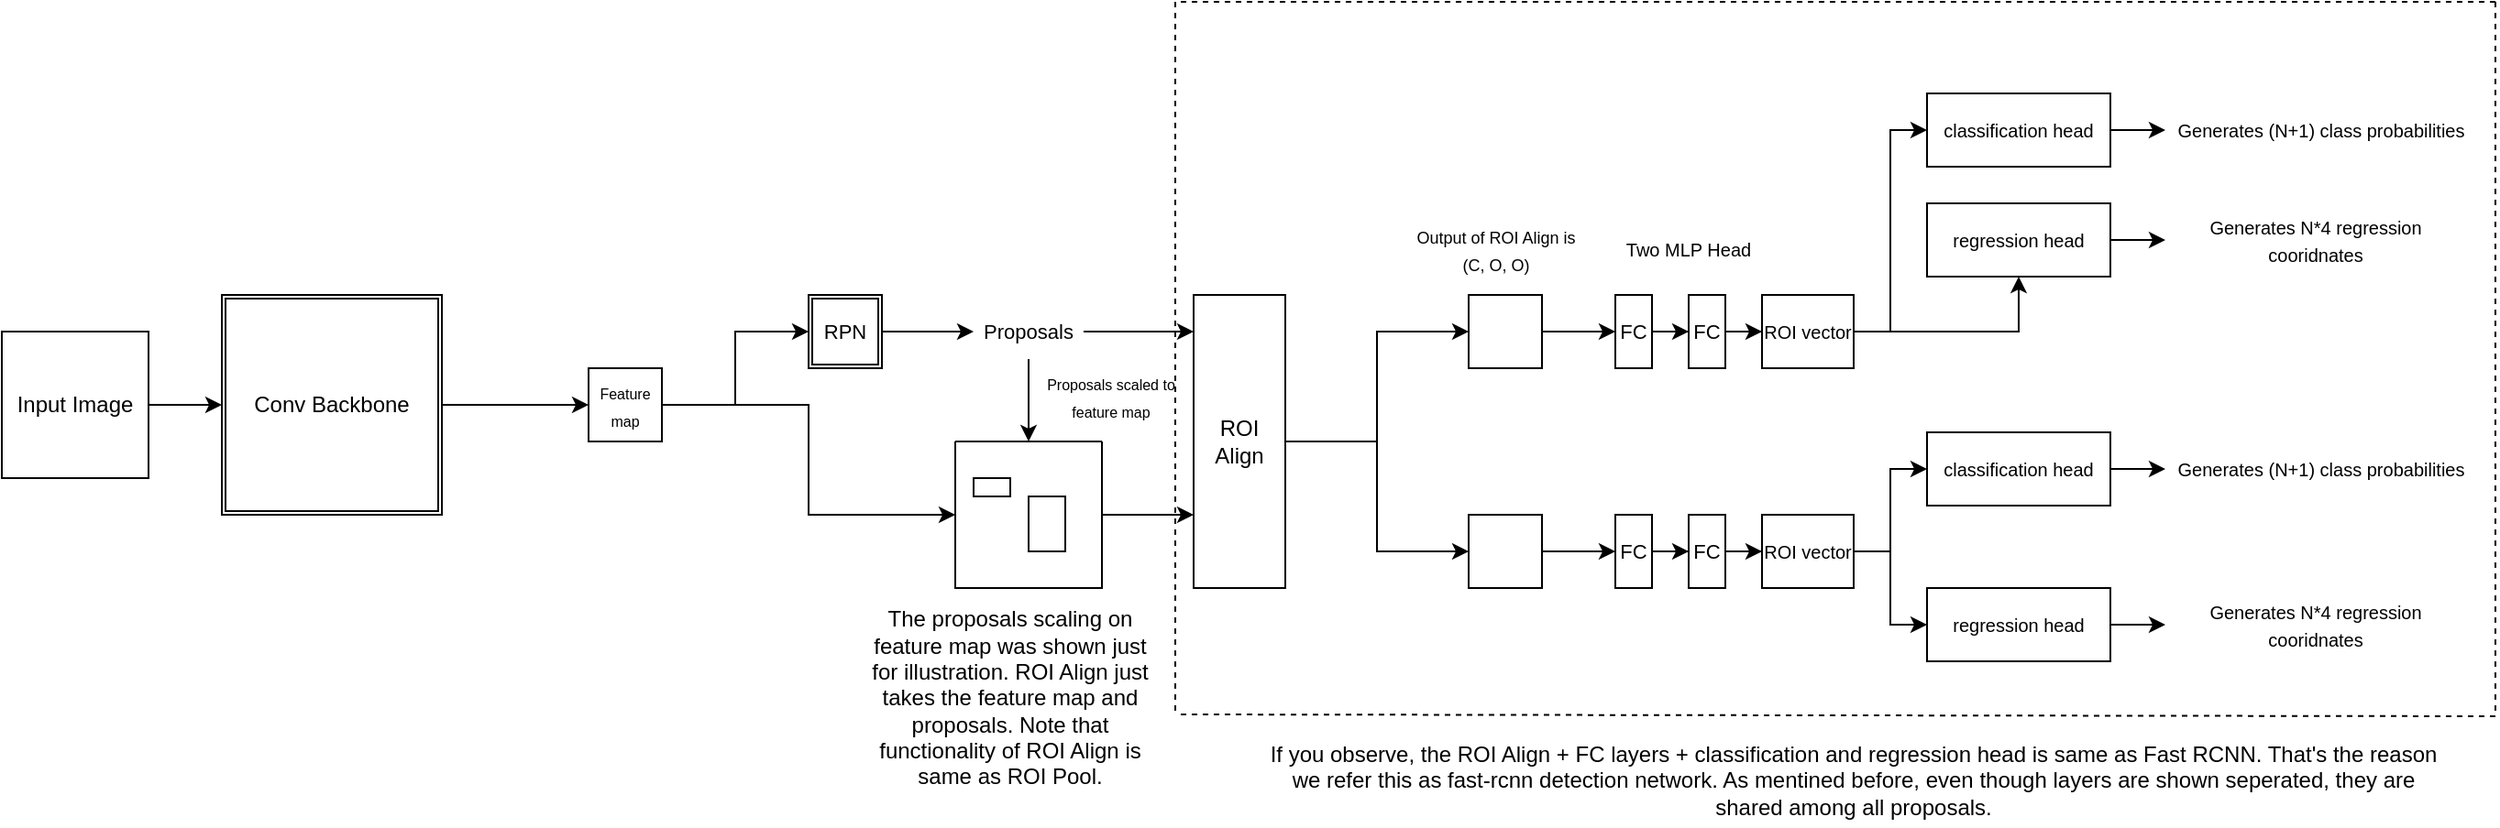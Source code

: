<mxfile version="27.0.5">
  <diagram name="Page-1" id="R4OSPZLMCHpRJc9Lvd82">
    <mxGraphModel dx="1126" dy="650" grid="1" gridSize="10" guides="1" tooltips="1" connect="1" arrows="1" fold="1" page="1" pageScale="1" pageWidth="827" pageHeight="1169" math="0" shadow="0">
      <root>
        <mxCell id="0" />
        <mxCell id="1" parent="0" />
        <mxCell id="ES-iI0E-9oSIP-vKgj_f-5" value="" style="edgeStyle=orthogonalEdgeStyle;rounded=0;orthogonalLoop=1;jettySize=auto;html=1;" parent="1" source="ES-iI0E-9oSIP-vKgj_f-2" target="ES-iI0E-9oSIP-vKgj_f-4" edge="1">
          <mxGeometry relative="1" as="geometry" />
        </mxCell>
        <mxCell id="ES-iI0E-9oSIP-vKgj_f-2" value="Input Image" style="rounded=0;whiteSpace=wrap;html=1;" parent="1" vertex="1">
          <mxGeometry x="40" y="220" width="80" height="80" as="geometry" />
        </mxCell>
        <mxCell id="ES-iI0E-9oSIP-vKgj_f-4" value="Conv Backbone" style="shape=ext;double=1;whiteSpace=wrap;html=1;aspect=fixed;" parent="1" vertex="1">
          <mxGeometry x="160" y="200" width="120" height="120" as="geometry" />
        </mxCell>
        <mxCell id="ES-iI0E-9oSIP-vKgj_f-12" style="edgeStyle=orthogonalEdgeStyle;rounded=0;orthogonalLoop=1;jettySize=auto;html=1;entryX=0;entryY=0.5;entryDx=0;entryDy=0;" parent="1" source="ES-iI0E-9oSIP-vKgj_f-8" target="ES-iI0E-9oSIP-vKgj_f-10" edge="1">
          <mxGeometry relative="1" as="geometry" />
        </mxCell>
        <mxCell id="ES-iI0E-9oSIP-vKgj_f-29" style="edgeStyle=orthogonalEdgeStyle;rounded=0;orthogonalLoop=1;jettySize=auto;html=1;" parent="1" source="ES-iI0E-9oSIP-vKgj_f-8" target="ES-iI0E-9oSIP-vKgj_f-19" edge="1">
          <mxGeometry relative="1" as="geometry" />
        </mxCell>
        <mxCell id="ES-iI0E-9oSIP-vKgj_f-8" value="&lt;font style=&quot;font-size: 8px;&quot;&gt;Feature map&lt;/font&gt;" style="whiteSpace=wrap;html=1;aspect=fixed;" parent="1" vertex="1">
          <mxGeometry x="360" y="240" width="40" height="40" as="geometry" />
        </mxCell>
        <mxCell id="ES-iI0E-9oSIP-vKgj_f-9" value="" style="endArrow=classic;html=1;rounded=0;exitX=1;exitY=0.5;exitDx=0;exitDy=0;entryX=0;entryY=0.5;entryDx=0;entryDy=0;" parent="1" source="ES-iI0E-9oSIP-vKgj_f-4" target="ES-iI0E-9oSIP-vKgj_f-8" edge="1">
          <mxGeometry width="50" height="50" relative="1" as="geometry">
            <mxPoint x="310" y="350" as="sourcePoint" />
            <mxPoint x="360" y="300" as="targetPoint" />
          </mxGeometry>
        </mxCell>
        <mxCell id="ES-iI0E-9oSIP-vKgj_f-16" value="" style="edgeStyle=orthogonalEdgeStyle;rounded=0;orthogonalLoop=1;jettySize=auto;html=1;" parent="1" source="ES-iI0E-9oSIP-vKgj_f-10" target="ES-iI0E-9oSIP-vKgj_f-15" edge="1">
          <mxGeometry relative="1" as="geometry" />
        </mxCell>
        <mxCell id="ES-iI0E-9oSIP-vKgj_f-10" value="&lt;font style=&quot;font-size: 11px;&quot;&gt;RPN&lt;/font&gt;" style="shape=ext;double=1;whiteSpace=wrap;html=1;aspect=fixed;" parent="1" vertex="1">
          <mxGeometry x="480" y="200" width="40" height="40" as="geometry" />
        </mxCell>
        <mxCell id="ES-iI0E-9oSIP-vKgj_f-28" style="edgeStyle=orthogonalEdgeStyle;rounded=0;orthogonalLoop=1;jettySize=auto;html=1;entryX=0.5;entryY=0;entryDx=0;entryDy=0;" parent="1" source="ES-iI0E-9oSIP-vKgj_f-15" target="ES-iI0E-9oSIP-vKgj_f-19" edge="1">
          <mxGeometry relative="1" as="geometry" />
        </mxCell>
        <mxCell id="ES-iI0E-9oSIP-vKgj_f-15" value="&lt;font style=&quot;font-size: 11px;&quot;&gt;Proposals&lt;/font&gt;" style="text;html=1;align=center;verticalAlign=middle;whiteSpace=wrap;rounded=0;" parent="1" vertex="1">
          <mxGeometry x="570" y="205" width="60" height="30" as="geometry" />
        </mxCell>
        <mxCell id="CtphBOe0uy7uo8S2ePb6-3" style="edgeStyle=orthogonalEdgeStyle;rounded=0;orthogonalLoop=1;jettySize=auto;html=1;entryX=0;entryY=0.75;entryDx=0;entryDy=0;" edge="1" parent="1" source="ES-iI0E-9oSIP-vKgj_f-19" target="CtphBOe0uy7uo8S2ePb6-1">
          <mxGeometry relative="1" as="geometry" />
        </mxCell>
        <mxCell id="ES-iI0E-9oSIP-vKgj_f-19" value="" style="swimlane;startSize=0;" parent="1" vertex="1">
          <mxGeometry x="560" y="280" width="80" height="80" as="geometry">
            <mxRectangle x="520" y="330" width="50" height="40" as="alternateBounds" />
          </mxGeometry>
        </mxCell>
        <mxCell id="ES-iI0E-9oSIP-vKgj_f-20" value="" style="whiteSpace=wrap;html=1;" parent="ES-iI0E-9oSIP-vKgj_f-19" vertex="1">
          <mxGeometry x="10" y="20" width="20" height="10" as="geometry" />
        </mxCell>
        <mxCell id="ES-iI0E-9oSIP-vKgj_f-23" value="" style="whiteSpace=wrap;html=1;" parent="ES-iI0E-9oSIP-vKgj_f-19" vertex="1">
          <mxGeometry x="40" y="30" width="20" height="30" as="geometry" />
        </mxCell>
        <mxCell id="ES-iI0E-9oSIP-vKgj_f-31" value="&lt;font style=&quot;font-size: 8px;&quot;&gt;Proposals scaled to feature map&lt;/font&gt;" style="text;html=1;align=center;verticalAlign=middle;whiteSpace=wrap;rounded=0;" parent="1" vertex="1">
          <mxGeometry x="600" y="240" width="90" height="30" as="geometry" />
        </mxCell>
        <mxCell id="CtphBOe0uy7uo8S2ePb6-8" style="edgeStyle=orthogonalEdgeStyle;rounded=0;orthogonalLoop=1;jettySize=auto;html=1;entryX=0;entryY=0.5;entryDx=0;entryDy=0;" edge="1" parent="1" source="CtphBOe0uy7uo8S2ePb6-1" target="CtphBOe0uy7uo8S2ePb6-6">
          <mxGeometry relative="1" as="geometry" />
        </mxCell>
        <mxCell id="CtphBOe0uy7uo8S2ePb6-9" style="edgeStyle=orthogonalEdgeStyle;rounded=0;orthogonalLoop=1;jettySize=auto;html=1;" edge="1" parent="1" source="CtphBOe0uy7uo8S2ePb6-1" target="CtphBOe0uy7uo8S2ePb6-7">
          <mxGeometry relative="1" as="geometry" />
        </mxCell>
        <mxCell id="CtphBOe0uy7uo8S2ePb6-1" value="ROI Align" style="rounded=0;whiteSpace=wrap;html=1;" vertex="1" parent="1">
          <mxGeometry x="690" y="200" width="50" height="160" as="geometry" />
        </mxCell>
        <mxCell id="CtphBOe0uy7uo8S2ePb6-2" style="edgeStyle=orthogonalEdgeStyle;rounded=0;orthogonalLoop=1;jettySize=auto;html=1;entryX=0;entryY=0.125;entryDx=0;entryDy=0;entryPerimeter=0;" edge="1" parent="1" source="ES-iI0E-9oSIP-vKgj_f-15" target="CtphBOe0uy7uo8S2ePb6-1">
          <mxGeometry relative="1" as="geometry" />
        </mxCell>
        <mxCell id="CtphBOe0uy7uo8S2ePb6-4" value="The proposals scaling on feature map was shown just for illustration. ROI Align just takes the feature map and proposals. Note that functionality of ROI Align is same as ROI Pool." style="text;html=1;align=center;verticalAlign=middle;whiteSpace=wrap;rounded=0;" vertex="1" parent="1">
          <mxGeometry x="510" y="360" width="160" height="120" as="geometry" />
        </mxCell>
        <mxCell id="CtphBOe0uy7uo8S2ePb6-39" value="" style="edgeStyle=orthogonalEdgeStyle;rounded=0;orthogonalLoop=1;jettySize=auto;html=1;" edge="1" parent="1" source="CtphBOe0uy7uo8S2ePb6-6" target="CtphBOe0uy7uo8S2ePb6-24">
          <mxGeometry relative="1" as="geometry" />
        </mxCell>
        <mxCell id="CtphBOe0uy7uo8S2ePb6-6" value="" style="whiteSpace=wrap;html=1;aspect=fixed;" vertex="1" parent="1">
          <mxGeometry x="840" y="200" width="40" height="40" as="geometry" />
        </mxCell>
        <mxCell id="CtphBOe0uy7uo8S2ePb6-40" value="" style="edgeStyle=orthogonalEdgeStyle;rounded=0;orthogonalLoop=1;jettySize=auto;html=1;" edge="1" parent="1" source="CtphBOe0uy7uo8S2ePb6-7" target="CtphBOe0uy7uo8S2ePb6-38">
          <mxGeometry relative="1" as="geometry" />
        </mxCell>
        <mxCell id="CtphBOe0uy7uo8S2ePb6-7" value="" style="whiteSpace=wrap;html=1;aspect=fixed;" vertex="1" parent="1">
          <mxGeometry x="840" y="320" width="40" height="40" as="geometry" />
        </mxCell>
        <mxCell id="CtphBOe0uy7uo8S2ePb6-10" value="&lt;font style=&quot;font-size: 9px;&quot;&gt;Output of ROI Align is (C, O, O)&lt;/font&gt;" style="text;html=1;strokeColor=none;fillColor=none;align=center;verticalAlign=middle;whiteSpace=wrap;rounded=0;" vertex="1" parent="1">
          <mxGeometry x="810" y="160" width="90" height="30" as="geometry" />
        </mxCell>
        <mxCell id="CtphBOe0uy7uo8S2ePb6-11" value="" style="edgeStyle=orthogonalEdgeStyle;rounded=0;orthogonalLoop=1;jettySize=auto;html=1;" edge="1" parent="1" source="CtphBOe0uy7uo8S2ePb6-24" target="CtphBOe0uy7uo8S2ePb6-13">
          <mxGeometry relative="1" as="geometry" />
        </mxCell>
        <mxCell id="CtphBOe0uy7uo8S2ePb6-12" value="" style="edgeStyle=orthogonalEdgeStyle;rounded=0;orthogonalLoop=1;jettySize=auto;html=1;" edge="1" parent="1" source="CtphBOe0uy7uo8S2ePb6-13" target="CtphBOe0uy7uo8S2ePb6-16">
          <mxGeometry relative="1" as="geometry" />
        </mxCell>
        <mxCell id="CtphBOe0uy7uo8S2ePb6-13" value="&lt;font style=&quot;font-size: 11px;&quot;&gt;FC&lt;/font&gt;" style="rounded=0;whiteSpace=wrap;html=1;" vertex="1" parent="1">
          <mxGeometry x="960" y="200" width="20" height="40" as="geometry" />
        </mxCell>
        <mxCell id="CtphBOe0uy7uo8S2ePb6-14" style="edgeStyle=orthogonalEdgeStyle;rounded=0;orthogonalLoop=1;jettySize=auto;html=1;entryX=0;entryY=0.5;entryDx=0;entryDy=0;" edge="1" parent="1" source="CtphBOe0uy7uo8S2ePb6-16" target="CtphBOe0uy7uo8S2ePb6-18">
          <mxGeometry relative="1" as="geometry" />
        </mxCell>
        <mxCell id="CtphBOe0uy7uo8S2ePb6-15" value="" style="edgeStyle=orthogonalEdgeStyle;rounded=0;orthogonalLoop=1;jettySize=auto;html=1;" edge="1" parent="1" source="CtphBOe0uy7uo8S2ePb6-16" target="CtphBOe0uy7uo8S2ePb6-21">
          <mxGeometry relative="1" as="geometry" />
        </mxCell>
        <mxCell id="CtphBOe0uy7uo8S2ePb6-16" value="&lt;font style=&quot;font-size: 10px;&quot;&gt;ROI vector&lt;/font&gt;" style="rounded=0;whiteSpace=wrap;html=1;" vertex="1" parent="1">
          <mxGeometry x="1000" y="200" width="50" height="40" as="geometry" />
        </mxCell>
        <mxCell id="CtphBOe0uy7uo8S2ePb6-17" value="" style="edgeStyle=orthogonalEdgeStyle;rounded=0;orthogonalLoop=1;jettySize=auto;html=1;" edge="1" parent="1" source="CtphBOe0uy7uo8S2ePb6-18" target="CtphBOe0uy7uo8S2ePb6-19">
          <mxGeometry relative="1" as="geometry" />
        </mxCell>
        <mxCell id="CtphBOe0uy7uo8S2ePb6-18" value="&lt;font style=&quot;font-size: 10px;&quot;&gt;classification head&lt;/font&gt;" style="whiteSpace=wrap;html=1;rounded=0;" vertex="1" parent="1">
          <mxGeometry x="1090" y="90" width="100" height="40" as="geometry" />
        </mxCell>
        <mxCell id="CtphBOe0uy7uo8S2ePb6-19" value="&lt;font style=&quot;font-size: 10px;&quot;&gt;Generates (N+1) class probabilities&lt;/font&gt;" style="text;html=1;strokeColor=none;fillColor=none;align=center;verticalAlign=middle;whiteSpace=wrap;rounded=0;" vertex="1" parent="1">
          <mxGeometry x="1220" y="95" width="170" height="30" as="geometry" />
        </mxCell>
        <mxCell id="CtphBOe0uy7uo8S2ePb6-20" value="" style="edgeStyle=orthogonalEdgeStyle;rounded=0;orthogonalLoop=1;jettySize=auto;html=1;" edge="1" parent="1" source="CtphBOe0uy7uo8S2ePb6-21" target="CtphBOe0uy7uo8S2ePb6-22">
          <mxGeometry relative="1" as="geometry" />
        </mxCell>
        <mxCell id="CtphBOe0uy7uo8S2ePb6-21" value="&lt;font style=&quot;font-size: 10px;&quot;&gt;regression head&lt;/font&gt;" style="whiteSpace=wrap;html=1;rounded=0;" vertex="1" parent="1">
          <mxGeometry x="1090" y="150" width="100" height="40" as="geometry" />
        </mxCell>
        <mxCell id="CtphBOe0uy7uo8S2ePb6-22" value="&lt;font style=&quot;font-size: 10px;&quot;&gt;Generates N*4 regression cooridnates&lt;/font&gt;" style="text;html=1;strokeColor=none;fillColor=none;align=center;verticalAlign=middle;whiteSpace=wrap;rounded=0;" vertex="1" parent="1">
          <mxGeometry x="1220" y="155" width="164" height="30" as="geometry" />
        </mxCell>
        <mxCell id="CtphBOe0uy7uo8S2ePb6-23" value="&lt;font style=&quot;font-size: 10px;&quot;&gt;Two MLP Head&lt;/font&gt;" style="text;html=1;strokeColor=none;fillColor=none;align=center;verticalAlign=middle;whiteSpace=wrap;rounded=0;" vertex="1" parent="1">
          <mxGeometry x="920" y="160" width="80" height="30" as="geometry" />
        </mxCell>
        <mxCell id="CtphBOe0uy7uo8S2ePb6-24" value="&lt;font style=&quot;font-size: 11px;&quot;&gt;FC&lt;/font&gt;" style="rounded=0;whiteSpace=wrap;html=1;" vertex="1" parent="1">
          <mxGeometry x="920" y="200" width="20" height="40" as="geometry" />
        </mxCell>
        <mxCell id="CtphBOe0uy7uo8S2ePb6-25" value="" style="edgeStyle=orthogonalEdgeStyle;rounded=0;orthogonalLoop=1;jettySize=auto;html=1;" edge="1" parent="1" source="CtphBOe0uy7uo8S2ePb6-38" target="CtphBOe0uy7uo8S2ePb6-27">
          <mxGeometry relative="1" as="geometry" />
        </mxCell>
        <mxCell id="CtphBOe0uy7uo8S2ePb6-26" value="" style="edgeStyle=orthogonalEdgeStyle;rounded=0;orthogonalLoop=1;jettySize=auto;html=1;" edge="1" parent="1" source="CtphBOe0uy7uo8S2ePb6-27" target="CtphBOe0uy7uo8S2ePb6-30">
          <mxGeometry relative="1" as="geometry" />
        </mxCell>
        <mxCell id="CtphBOe0uy7uo8S2ePb6-27" value="&lt;font style=&quot;font-size: 11px;&quot;&gt;FC&lt;/font&gt;" style="rounded=0;whiteSpace=wrap;html=1;" vertex="1" parent="1">
          <mxGeometry x="960" y="320" width="20" height="40" as="geometry" />
        </mxCell>
        <mxCell id="CtphBOe0uy7uo8S2ePb6-28" style="edgeStyle=orthogonalEdgeStyle;rounded=0;orthogonalLoop=1;jettySize=auto;html=1;entryX=0;entryY=0.5;entryDx=0;entryDy=0;" edge="1" parent="1" source="CtphBOe0uy7uo8S2ePb6-30" target="CtphBOe0uy7uo8S2ePb6-32">
          <mxGeometry relative="1" as="geometry" />
        </mxCell>
        <mxCell id="CtphBOe0uy7uo8S2ePb6-29" value="" style="edgeStyle=orthogonalEdgeStyle;rounded=0;orthogonalLoop=1;jettySize=auto;html=1;" edge="1" parent="1" source="CtphBOe0uy7uo8S2ePb6-30" target="CtphBOe0uy7uo8S2ePb6-35">
          <mxGeometry relative="1" as="geometry" />
        </mxCell>
        <mxCell id="CtphBOe0uy7uo8S2ePb6-30" value="&lt;font style=&quot;font-size: 10px;&quot;&gt;ROI vector&lt;/font&gt;" style="rounded=0;whiteSpace=wrap;html=1;" vertex="1" parent="1">
          <mxGeometry x="1000" y="320" width="50" height="40" as="geometry" />
        </mxCell>
        <mxCell id="CtphBOe0uy7uo8S2ePb6-31" value="" style="edgeStyle=orthogonalEdgeStyle;rounded=0;orthogonalLoop=1;jettySize=auto;html=1;" edge="1" parent="1" source="CtphBOe0uy7uo8S2ePb6-32" target="CtphBOe0uy7uo8S2ePb6-33">
          <mxGeometry relative="1" as="geometry" />
        </mxCell>
        <mxCell id="CtphBOe0uy7uo8S2ePb6-32" value="&lt;font style=&quot;font-size: 10px;&quot;&gt;classification head&lt;/font&gt;" style="whiteSpace=wrap;html=1;rounded=0;" vertex="1" parent="1">
          <mxGeometry x="1090" y="275" width="100" height="40" as="geometry" />
        </mxCell>
        <mxCell id="CtphBOe0uy7uo8S2ePb6-33" value="&lt;font style=&quot;font-size: 10px;&quot;&gt;Generates (N+1) class probabilities&lt;/font&gt;" style="text;html=1;strokeColor=none;fillColor=none;align=center;verticalAlign=middle;whiteSpace=wrap;rounded=0;" vertex="1" parent="1">
          <mxGeometry x="1220" y="280" width="170" height="30" as="geometry" />
        </mxCell>
        <mxCell id="CtphBOe0uy7uo8S2ePb6-34" value="" style="edgeStyle=orthogonalEdgeStyle;rounded=0;orthogonalLoop=1;jettySize=auto;html=1;" edge="1" parent="1" source="CtphBOe0uy7uo8S2ePb6-35" target="CtphBOe0uy7uo8S2ePb6-36">
          <mxGeometry relative="1" as="geometry" />
        </mxCell>
        <mxCell id="CtphBOe0uy7uo8S2ePb6-35" value="&lt;font style=&quot;font-size: 10px;&quot;&gt;regression head&lt;/font&gt;" style="whiteSpace=wrap;html=1;rounded=0;" vertex="1" parent="1">
          <mxGeometry x="1090" y="360" width="100" height="40" as="geometry" />
        </mxCell>
        <mxCell id="CtphBOe0uy7uo8S2ePb6-36" value="&lt;font style=&quot;font-size: 10px;&quot;&gt;Generates N*4 regression cooridnates&lt;/font&gt;" style="text;html=1;strokeColor=none;fillColor=none;align=center;verticalAlign=middle;whiteSpace=wrap;rounded=0;" vertex="1" parent="1">
          <mxGeometry x="1220" y="365" width="164" height="30" as="geometry" />
        </mxCell>
        <mxCell id="CtphBOe0uy7uo8S2ePb6-38" value="&lt;font style=&quot;font-size: 11px;&quot;&gt;FC&lt;/font&gt;" style="rounded=0;whiteSpace=wrap;html=1;" vertex="1" parent="1">
          <mxGeometry x="920" y="320" width="20" height="40" as="geometry" />
        </mxCell>
        <mxCell id="CtphBOe0uy7uo8S2ePb6-41" value="" style="endArrow=none;dashed=1;html=1;rounded=0;" edge="1" parent="1">
          <mxGeometry width="50" height="50" relative="1" as="geometry">
            <mxPoint x="680" y="40" as="sourcePoint" />
            <mxPoint x="680" y="430" as="targetPoint" />
          </mxGeometry>
        </mxCell>
        <mxCell id="CtphBOe0uy7uo8S2ePb6-42" value="" style="endArrow=none;dashed=1;html=1;rounded=0;" edge="1" parent="1">
          <mxGeometry width="50" height="50" relative="1" as="geometry">
            <mxPoint x="1400" y="40" as="sourcePoint" />
            <mxPoint x="680" y="40" as="targetPoint" />
          </mxGeometry>
        </mxCell>
        <mxCell id="CtphBOe0uy7uo8S2ePb6-43" value="" style="endArrow=none;dashed=1;html=1;rounded=0;" edge="1" parent="1">
          <mxGeometry width="50" height="50" relative="1" as="geometry">
            <mxPoint x="1400" y="430" as="sourcePoint" />
            <mxPoint x="680" y="429" as="targetPoint" />
          </mxGeometry>
        </mxCell>
        <mxCell id="CtphBOe0uy7uo8S2ePb6-44" value="" style="endArrow=none;dashed=1;html=1;rounded=0;" edge="1" parent="1">
          <mxGeometry width="50" height="50" relative="1" as="geometry">
            <mxPoint x="1400" y="40" as="sourcePoint" />
            <mxPoint x="1400" y="430" as="targetPoint" />
          </mxGeometry>
        </mxCell>
        <mxCell id="CtphBOe0uy7uo8S2ePb6-46" value="If you observe, the ROI Align + FC layers + classification and regression head is same as Fast RCNN. That&#39;s the reason we refer this as fast-rcnn detection network. As mentined before, even though layers are shown seperated, they are shared among all proposals." style="text;html=1;align=center;verticalAlign=middle;whiteSpace=wrap;rounded=0;" vertex="1" parent="1">
          <mxGeometry x="730" y="440" width="640" height="50" as="geometry" />
        </mxCell>
      </root>
    </mxGraphModel>
  </diagram>
</mxfile>
